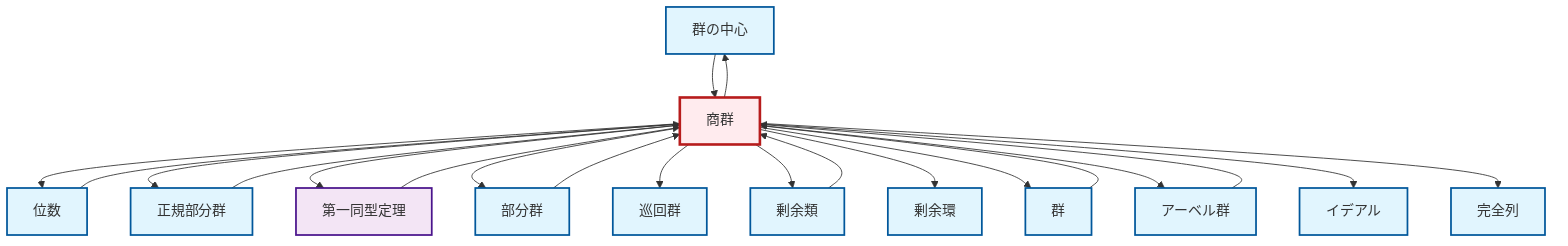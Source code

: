 graph TD
    classDef definition fill:#e1f5fe,stroke:#01579b,stroke-width:2px
    classDef theorem fill:#f3e5f5,stroke:#4a148c,stroke-width:2px
    classDef axiom fill:#fff3e0,stroke:#e65100,stroke-width:2px
    classDef example fill:#e8f5e9,stroke:#1b5e20,stroke-width:2px
    classDef current fill:#ffebee,stroke:#b71c1c,stroke-width:3px
    def-ideal["イデアル"]:::definition
    def-quotient-ring["剰余環"]:::definition
    def-center-of-group["群の中心"]:::definition
    def-subgroup["部分群"]:::definition
    def-coset["剰余類"]:::definition
    thm-first-isomorphism["第一同型定理"]:::theorem
    def-abelian-group["アーベル群"]:::definition
    def-cyclic-group["巡回群"]:::definition
    def-exact-sequence["完全列"]:::definition
    def-quotient-group["商群"]:::definition
    def-group["群"]:::definition
    def-order["位数"]:::definition
    def-normal-subgroup["正規部分群"]:::definition
    thm-first-isomorphism --> def-quotient-group
    def-quotient-group --> def-order
    def-quotient-group --> def-normal-subgroup
    def-group --> def-quotient-group
    def-order --> def-quotient-group
    def-quotient-group --> thm-first-isomorphism
    def-subgroup --> def-quotient-group
    def-quotient-group --> def-subgroup
    def-quotient-group --> def-center-of-group
    def-quotient-group --> def-cyclic-group
    def-normal-subgroup --> def-quotient-group
    def-quotient-group --> def-coset
    def-coset --> def-quotient-group
    def-quotient-group --> def-quotient-ring
    def-quotient-group --> def-group
    def-center-of-group --> def-quotient-group
    def-abelian-group --> def-quotient-group
    def-quotient-group --> def-abelian-group
    def-quotient-group --> def-ideal
    def-quotient-group --> def-exact-sequence
    class def-quotient-group current